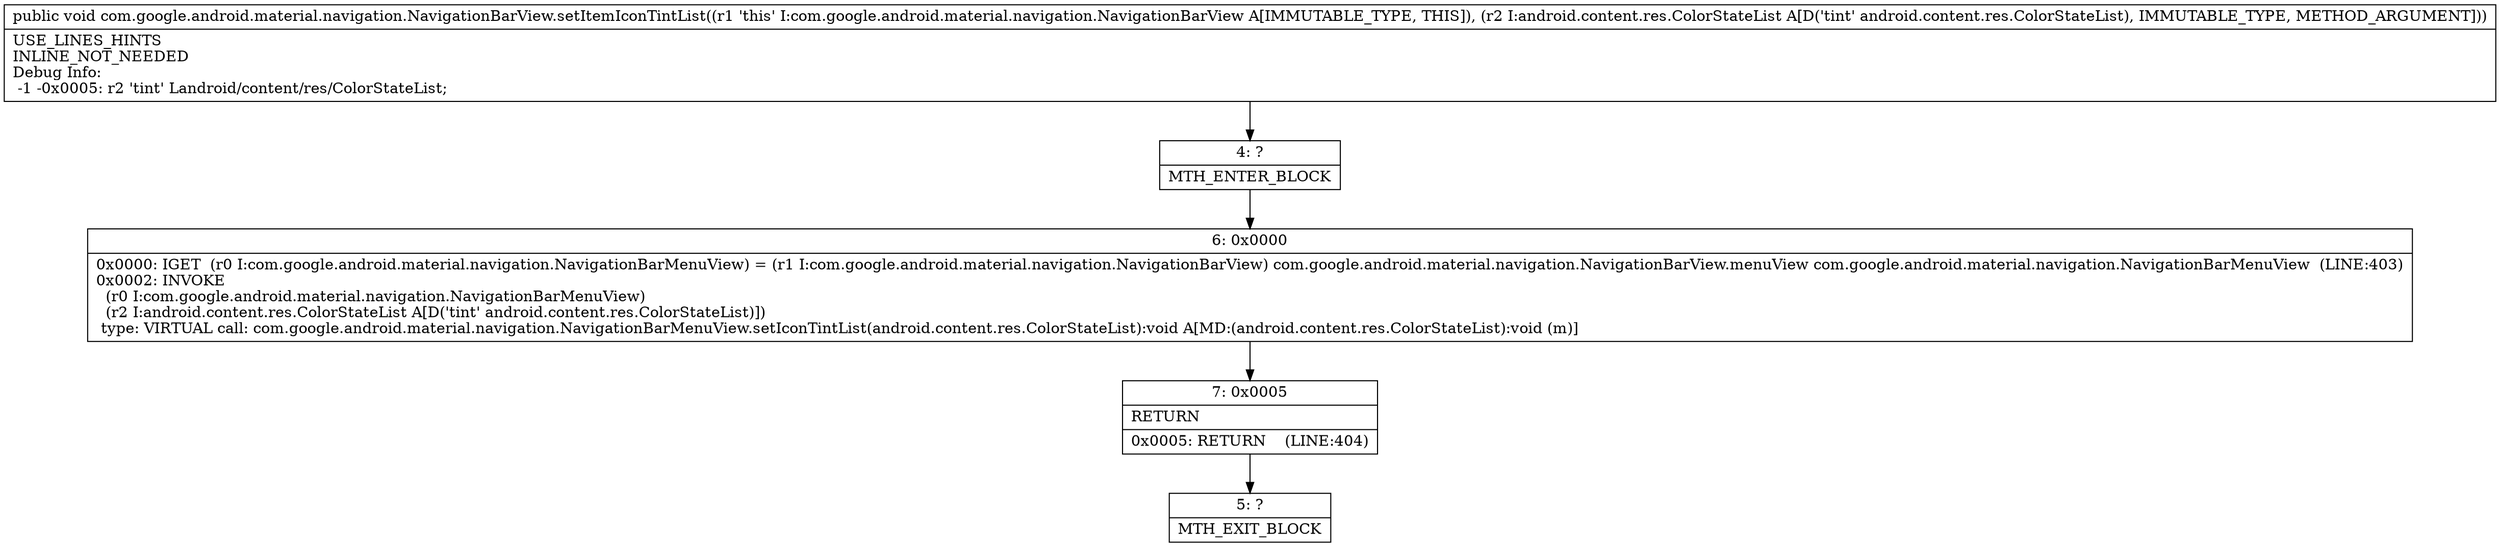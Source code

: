 digraph "CFG forcom.google.android.material.navigation.NavigationBarView.setItemIconTintList(Landroid\/content\/res\/ColorStateList;)V" {
Node_4 [shape=record,label="{4\:\ ?|MTH_ENTER_BLOCK\l}"];
Node_6 [shape=record,label="{6\:\ 0x0000|0x0000: IGET  (r0 I:com.google.android.material.navigation.NavigationBarMenuView) = (r1 I:com.google.android.material.navigation.NavigationBarView) com.google.android.material.navigation.NavigationBarView.menuView com.google.android.material.navigation.NavigationBarMenuView  (LINE:403)\l0x0002: INVOKE  \l  (r0 I:com.google.android.material.navigation.NavigationBarMenuView)\l  (r2 I:android.content.res.ColorStateList A[D('tint' android.content.res.ColorStateList)])\l type: VIRTUAL call: com.google.android.material.navigation.NavigationBarMenuView.setIconTintList(android.content.res.ColorStateList):void A[MD:(android.content.res.ColorStateList):void (m)]\l}"];
Node_7 [shape=record,label="{7\:\ 0x0005|RETURN\l|0x0005: RETURN    (LINE:404)\l}"];
Node_5 [shape=record,label="{5\:\ ?|MTH_EXIT_BLOCK\l}"];
MethodNode[shape=record,label="{public void com.google.android.material.navigation.NavigationBarView.setItemIconTintList((r1 'this' I:com.google.android.material.navigation.NavigationBarView A[IMMUTABLE_TYPE, THIS]), (r2 I:android.content.res.ColorStateList A[D('tint' android.content.res.ColorStateList), IMMUTABLE_TYPE, METHOD_ARGUMENT]))  | USE_LINES_HINTS\lINLINE_NOT_NEEDED\lDebug Info:\l  \-1 \-0x0005: r2 'tint' Landroid\/content\/res\/ColorStateList;\l}"];
MethodNode -> Node_4;Node_4 -> Node_6;
Node_6 -> Node_7;
Node_7 -> Node_5;
}

